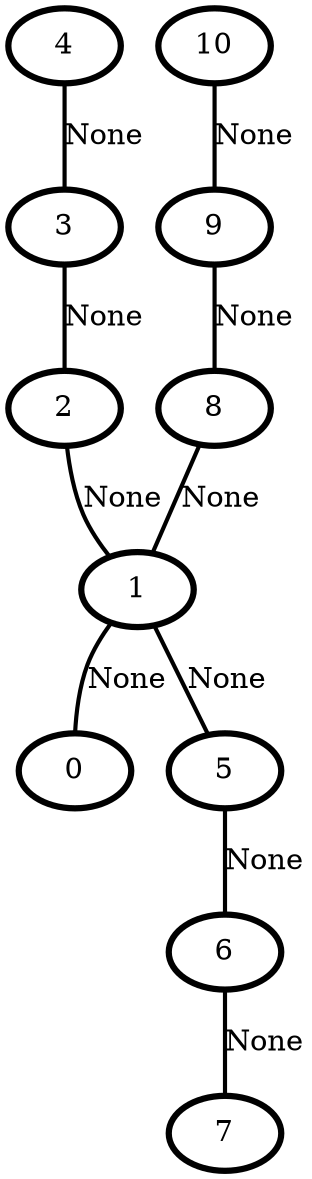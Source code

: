 graph G {
    0 [penwidth=3,label="0"]
    1 [penwidth=3,label="1"]
    2 [penwidth=3,label="2"]
    3 [penwidth=3,label="3"]
    4 [penwidth=3,label="4"]
    5 [penwidth=3,label="5"]
    6 [penwidth=3,label="6"]
    7 [penwidth=3,label="7"]
    8 [penwidth=3,label="8"]
    9 [penwidth=3,label="9"]
    10 [penwidth=3,label="10"]

    1--0 [penwidth=2,label="None"]
    2--1 [penwidth=2,label="None"]
    3--2 [penwidth=2,label="None"]
    4--3 [penwidth=2,label="None"]
    1--5 [penwidth=2,label="None"]
    5--6 [penwidth=2,label="None"]
    6--7 [penwidth=2,label="None"]
    8--1 [penwidth=2,label="None"]
    9--8 [penwidth=2,label="None"]
    10--9 [penwidth=2,label="None"]
}